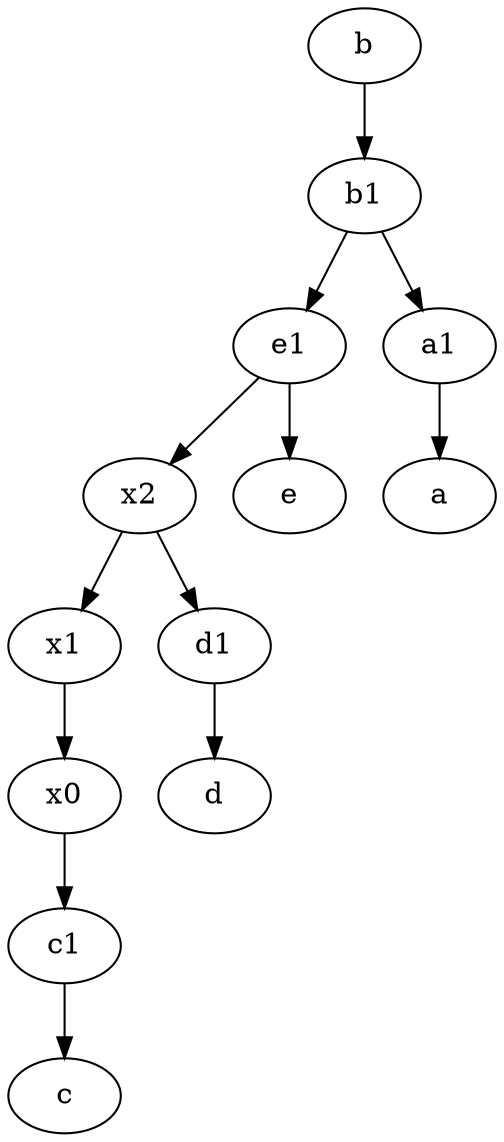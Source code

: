 digraph  {
	x0;
	e1 [pos="25,45!"];
	b1 [pos="45,20!"];
	a1 [pos="40,15!"];
	c1 [pos="30,15!"];
	x1;
	b [pos="50,20!"];
	x2;
	d1 [pos="25,30!"];
	b -> b1;
	x2 -> d1;
	d1 -> d;
	x2 -> x1;
	x1 -> x0;
	c1 -> c;
	e1 -> x2;
	e1 -> e;
	a1 -> a;
	b1 -> a1;
	x0 -> c1;
	b1 -> e1;

	}